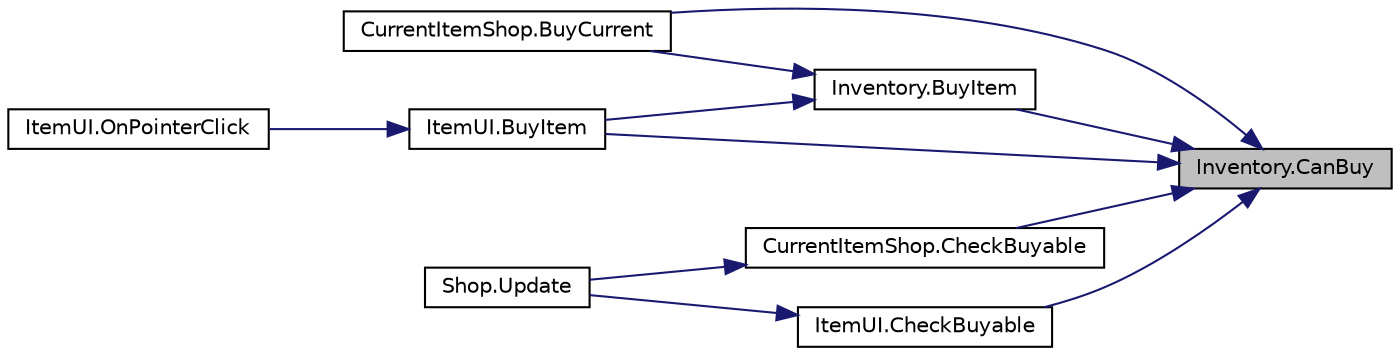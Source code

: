 digraph "Inventory.CanBuy"
{
 // INTERACTIVE_SVG=YES
 // LATEX_PDF_SIZE
  edge [fontname="Helvetica",fontsize="10",labelfontname="Helvetica",labelfontsize="10"];
  node [fontname="Helvetica",fontsize="10",shape=record];
  rankdir="RL";
  Node1 [label="Inventory.CanBuy",height=0.2,width=0.4,color="black", fillcolor="grey75", style="filled", fontcolor="black",tooltip=" "];
  Node1 -> Node2 [dir="back",color="midnightblue",fontsize="10",style="solid",fontname="Helvetica"];
  Node2 [label="CurrentItemShop.BuyCurrent",height=0.2,width=0.4,color="black", fillcolor="white", style="filled",URL="$class_current_item_shop.html#ac931da08dc792088bbb913a1db71cf27",tooltip=" "];
  Node1 -> Node3 [dir="back",color="midnightblue",fontsize="10",style="solid",fontname="Helvetica"];
  Node3 [label="ItemUI.BuyItem",height=0.2,width=0.4,color="black", fillcolor="white", style="filled",URL="$class_item_u_i.html#a7989b50db532215f7732954841b6ae4d",tooltip=" "];
  Node3 -> Node4 [dir="back",color="midnightblue",fontsize="10",style="solid",fontname="Helvetica"];
  Node4 [label="ItemUI.OnPointerClick",height=0.2,width=0.4,color="black", fillcolor="white", style="filled",URL="$class_item_u_i.html#a2b89b23e671541d302225044a9d9de6f",tooltip=" "];
  Node1 -> Node5 [dir="back",color="midnightblue",fontsize="10",style="solid",fontname="Helvetica"];
  Node5 [label="Inventory.BuyItem",height=0.2,width=0.4,color="black", fillcolor="white", style="filled",URL="$class_inventory.html#a22aa6615c02eff40c88a48c96905e962",tooltip=" "];
  Node5 -> Node2 [dir="back",color="midnightblue",fontsize="10",style="solid",fontname="Helvetica"];
  Node5 -> Node3 [dir="back",color="midnightblue",fontsize="10",style="solid",fontname="Helvetica"];
  Node1 -> Node6 [dir="back",color="midnightblue",fontsize="10",style="solid",fontname="Helvetica"];
  Node6 [label="CurrentItemShop.CheckBuyable",height=0.2,width=0.4,color="black", fillcolor="white", style="filled",URL="$class_current_item_shop.html#a96327722769d2770bdf5cebc78efbb03",tooltip=" "];
  Node6 -> Node7 [dir="back",color="midnightblue",fontsize="10",style="solid",fontname="Helvetica"];
  Node7 [label="Shop.Update",height=0.2,width=0.4,color="black", fillcolor="white", style="filled",URL="$class_shop.html#a41ec87cc228509d14232052a67281eb7",tooltip=" "];
  Node1 -> Node8 [dir="back",color="midnightblue",fontsize="10",style="solid",fontname="Helvetica"];
  Node8 [label="ItemUI.CheckBuyable",height=0.2,width=0.4,color="black", fillcolor="white", style="filled",URL="$class_item_u_i.html#aea5d8c789ccc8a8f0b2df526321f7b5e",tooltip=" "];
  Node8 -> Node7 [dir="back",color="midnightblue",fontsize="10",style="solid",fontname="Helvetica"];
}
